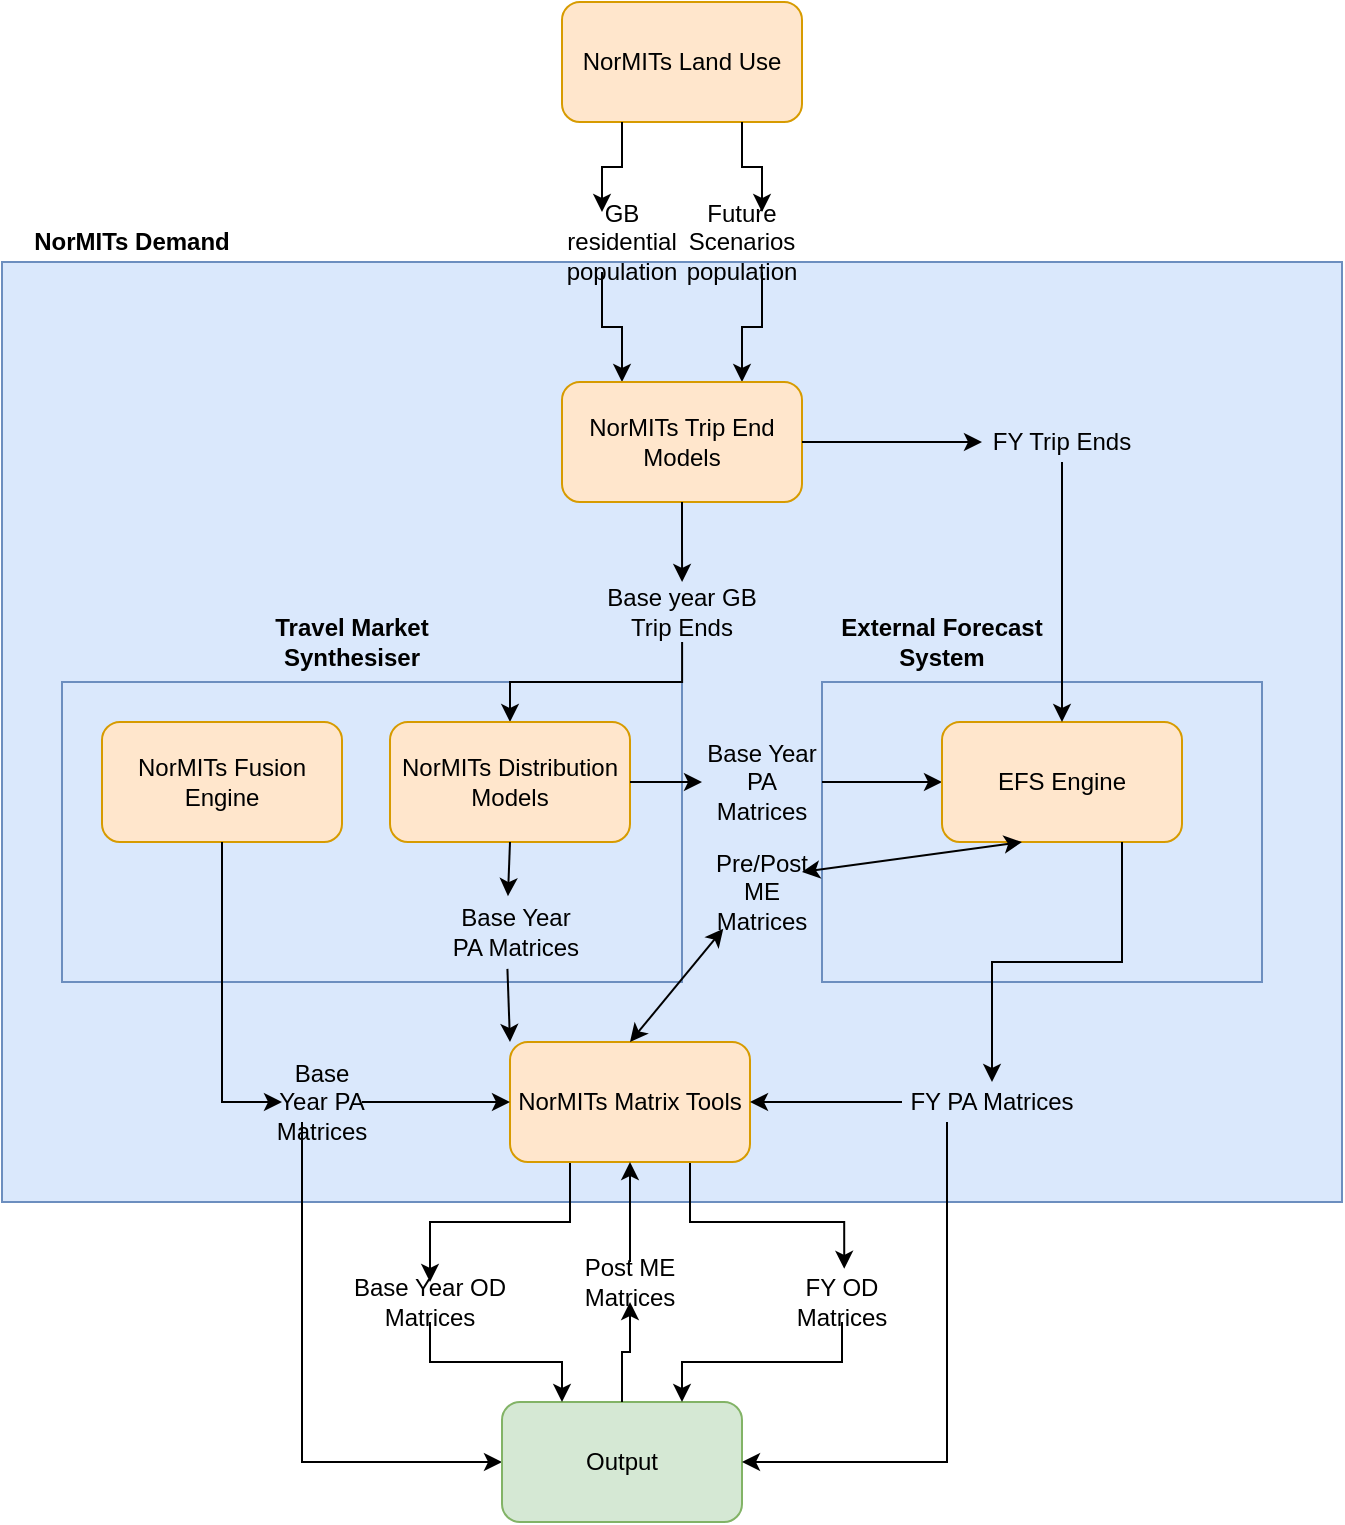 <mxfile version="14.0.1" type="device"><diagram id="C5RBs43oDa-KdzZeNtuy" name="Page-1"><mxGraphModel dx="1684" dy="872" grid="1" gridSize="10" guides="1" tooltips="1" connect="1" arrows="1" fold="1" page="1" pageScale="1" pageWidth="827" pageHeight="1169" math="0" shadow="0"><root><mxCell id="WIyWlLk6GJQsqaUBKTNV-0"/><mxCell id="WIyWlLk6GJQsqaUBKTNV-1" parent="WIyWlLk6GJQsqaUBKTNV-0"/><mxCell id="84nA1yz6snF1AJvq_4vm-4" value="" style="rounded=0;whiteSpace=wrap;html=1;fillColor=#dae8fc;strokeColor=#6c8ebf;" parent="WIyWlLk6GJQsqaUBKTNV-1" vertex="1"><mxGeometry x="120" y="250" width="670" height="470" as="geometry"/></mxCell><mxCell id="84nA1yz6snF1AJvq_4vm-9" value="" style="rounded=0;whiteSpace=wrap;html=1;fillColor=#dae8fc;strokeColor=#6c8ebf;" parent="WIyWlLk6GJQsqaUBKTNV-1" vertex="1"><mxGeometry x="150" y="460" width="310" height="150" as="geometry"/></mxCell><mxCell id="84nA1yz6snF1AJvq_4vm-91" style="edgeStyle=orthogonalEdgeStyle;rounded=0;orthogonalLoop=1;jettySize=auto;html=1;exitX=0.25;exitY=1;exitDx=0;exitDy=0;entryX=0.25;entryY=0;entryDx=0;entryDy=0;" parent="WIyWlLk6GJQsqaUBKTNV-1" source="84nA1yz6snF1AJvq_4vm-3" target="84nA1yz6snF1AJvq_4vm-6" edge="1"><mxGeometry relative="1" as="geometry"/></mxCell><mxCell id="84nA1yz6snF1AJvq_4vm-92" style="edgeStyle=orthogonalEdgeStyle;rounded=0;orthogonalLoop=1;jettySize=auto;html=1;exitX=0.75;exitY=1;exitDx=0;exitDy=0;entryX=0.75;entryY=0;entryDx=0;entryDy=0;" parent="WIyWlLk6GJQsqaUBKTNV-1" source="84nA1yz6snF1AJvq_4vm-36" target="84nA1yz6snF1AJvq_4vm-6" edge="1"><mxGeometry relative="1" as="geometry"/></mxCell><mxCell id="84nA1yz6snF1AJvq_4vm-0" value="NorMITs Land Use" style="rounded=1;whiteSpace=wrap;html=1;fillColor=#ffe6cc;strokeColor=#d79b00;" parent="WIyWlLk6GJQsqaUBKTNV-1" vertex="1"><mxGeometry x="400" y="120" width="120" height="60" as="geometry"/></mxCell><mxCell id="84nA1yz6snF1AJvq_4vm-5" value="NorMITs Demand" style="text;html=1;strokeColor=none;fillColor=none;align=center;verticalAlign=middle;whiteSpace=wrap;rounded=0;fontStyle=1" parent="WIyWlLk6GJQsqaUBKTNV-1" vertex="1"><mxGeometry x="120" y="230" width="130" height="20" as="geometry"/></mxCell><mxCell id="84nA1yz6snF1AJvq_4vm-15" value="" style="edgeStyle=orthogonalEdgeStyle;rounded=0;orthogonalLoop=1;jettySize=auto;html=1;" parent="WIyWlLk6GJQsqaUBKTNV-1" source="84nA1yz6snF1AJvq_4vm-22" target="84nA1yz6snF1AJvq_4vm-13" edge="1"><mxGeometry relative="1" as="geometry"/></mxCell><mxCell id="84nA1yz6snF1AJvq_4vm-6" value="NorMITs Trip End Models" style="rounded=1;whiteSpace=wrap;html=1;fillColor=#ffe6cc;strokeColor=#d79b00;" parent="WIyWlLk6GJQsqaUBKTNV-1" vertex="1"><mxGeometry x="400" y="310" width="120" height="60" as="geometry"/></mxCell><mxCell id="84nA1yz6snF1AJvq_4vm-10" value="External Forecast System" style="text;html=1;strokeColor=none;fillColor=none;align=center;verticalAlign=middle;whiteSpace=wrap;rounded=0;fontStyle=1" parent="WIyWlLk6GJQsqaUBKTNV-1" vertex="1"><mxGeometry x="535" y="430" width="110" height="20" as="geometry"/></mxCell><mxCell id="84nA1yz6snF1AJvq_4vm-11" value="" style="rounded=0;whiteSpace=wrap;html=1;fillColor=#dae8fc;strokeColor=#6c8ebf;" parent="WIyWlLk6GJQsqaUBKTNV-1" vertex="1"><mxGeometry x="530" y="460" width="220" height="150" as="geometry"/></mxCell><mxCell id="84nA1yz6snF1AJvq_4vm-12" value="Travel Market Synthesiser" style="text;html=1;strokeColor=none;fillColor=none;align=center;verticalAlign=middle;whiteSpace=wrap;rounded=0;fontStyle=1" parent="WIyWlLk6GJQsqaUBKTNV-1" vertex="1"><mxGeometry x="220" y="430" width="150" height="20" as="geometry"/></mxCell><mxCell id="84nA1yz6snF1AJvq_4vm-48" style="edgeStyle=orthogonalEdgeStyle;rounded=0;orthogonalLoop=1;jettySize=auto;html=1;exitX=1;exitY=0.5;exitDx=0;exitDy=0;" parent="WIyWlLk6GJQsqaUBKTNV-1" source="84nA1yz6snF1AJvq_4vm-49" target="84nA1yz6snF1AJvq_4vm-38" edge="1"><mxGeometry relative="1" as="geometry"/></mxCell><mxCell id="84nA1yz6snF1AJvq_4vm-13" value="NorMITs Distribution Models" style="rounded=1;whiteSpace=wrap;html=1;fillColor=#ffe6cc;strokeColor=#d79b00;" parent="WIyWlLk6GJQsqaUBKTNV-1" vertex="1"><mxGeometry x="314" y="480" width="120" height="60" as="geometry"/></mxCell><mxCell id="84nA1yz6snF1AJvq_4vm-87" style="edgeStyle=orthogonalEdgeStyle;rounded=0;orthogonalLoop=1;jettySize=auto;html=1;exitX=0.25;exitY=1;exitDx=0;exitDy=0;entryX=0.5;entryY=0;entryDx=0;entryDy=0;" parent="WIyWlLk6GJQsqaUBKTNV-1" source="84nA1yz6snF1AJvq_4vm-14" target="84nA1yz6snF1AJvq_4vm-86" edge="1"><mxGeometry relative="1" as="geometry"/></mxCell><mxCell id="84nA1yz6snF1AJvq_4vm-89" style="edgeStyle=orthogonalEdgeStyle;rounded=0;orthogonalLoop=1;jettySize=auto;html=1;exitX=0.75;exitY=1;exitDx=0;exitDy=0;entryX=0.514;entryY=-0.329;entryDx=0;entryDy=0;entryPerimeter=0;" parent="WIyWlLk6GJQsqaUBKTNV-1" source="84nA1yz6snF1AJvq_4vm-14" target="84nA1yz6snF1AJvq_4vm-82" edge="1"><mxGeometry relative="1" as="geometry"/></mxCell><mxCell id="84nA1yz6snF1AJvq_4vm-14" value="NorMITs Matrix Tools" style="rounded=1;whiteSpace=wrap;html=1;fillColor=#ffe6cc;strokeColor=#d79b00;" parent="WIyWlLk6GJQsqaUBKTNV-1" vertex="1"><mxGeometry x="374" y="640" width="120" height="60" as="geometry"/></mxCell><mxCell id="84nA1yz6snF1AJvq_4vm-47" style="edgeStyle=orthogonalEdgeStyle;rounded=0;orthogonalLoop=1;jettySize=auto;html=1;exitX=1;exitY=0.5;exitDx=0;exitDy=0;entryX=0;entryY=0.5;entryDx=0;entryDy=0;" parent="WIyWlLk6GJQsqaUBKTNV-1" source="84nA1yz6snF1AJvq_4vm-19" target="84nA1yz6snF1AJvq_4vm-14" edge="1"><mxGeometry relative="1" as="geometry"/></mxCell><mxCell id="84nA1yz6snF1AJvq_4vm-16" value="NorMITs Fusion Engine" style="rounded=1;whiteSpace=wrap;html=1;fillColor=#ffe6cc;strokeColor=#d79b00;" parent="WIyWlLk6GJQsqaUBKTNV-1" vertex="1"><mxGeometry x="170" y="480" width="120" height="60" as="geometry"/></mxCell><mxCell id="84nA1yz6snF1AJvq_4vm-17" value="" style="endArrow=classic;html=1;exitX=0.435;exitY=1.421;exitDx=0;exitDy=0;entryX=0;entryY=0;entryDx=0;entryDy=0;exitPerimeter=0;" parent="WIyWlLk6GJQsqaUBKTNV-1" source="84nA1yz6snF1AJvq_4vm-24" target="84nA1yz6snF1AJvq_4vm-14" edge="1"><mxGeometry width="50" height="50" relative="1" as="geometry"><mxPoint x="390" y="620" as="sourcePoint"/><mxPoint x="440" y="570" as="targetPoint"/></mxGeometry></mxCell><mxCell id="84nA1yz6snF1AJvq_4vm-75" style="edgeStyle=orthogonalEdgeStyle;rounded=0;orthogonalLoop=1;jettySize=auto;html=1;exitX=0;exitY=0.5;exitDx=0;exitDy=0;entryX=1;entryY=0.5;entryDx=0;entryDy=0;" parent="WIyWlLk6GJQsqaUBKTNV-1" source="84nA1yz6snF1AJvq_4vm-78" target="84nA1yz6snF1AJvq_4vm-14" edge="1"><mxGeometry relative="1" as="geometry"/></mxCell><mxCell id="84nA1yz6snF1AJvq_4vm-38" value="EFS Engine" style="rounded=1;whiteSpace=wrap;html=1;fillColor=#ffe6cc;strokeColor=#d79b00;" parent="WIyWlLk6GJQsqaUBKTNV-1" vertex="1"><mxGeometry x="590" y="480" width="120" height="60" as="geometry"/></mxCell><mxCell id="84nA1yz6snF1AJvq_4vm-45" style="edgeStyle=orthogonalEdgeStyle;rounded=0;orthogonalLoop=1;jettySize=auto;html=1;entryX=0.5;entryY=0;entryDx=0;entryDy=0;" parent="WIyWlLk6GJQsqaUBKTNV-1" source="84nA1yz6snF1AJvq_4vm-97" target="84nA1yz6snF1AJvq_4vm-38" edge="1"><mxGeometry relative="1" as="geometry"/></mxCell><mxCell id="84nA1yz6snF1AJvq_4vm-55" style="edgeStyle=orthogonalEdgeStyle;rounded=0;orthogonalLoop=1;jettySize=auto;html=1;exitX=0.5;exitY=1;exitDx=0;exitDy=0;" parent="WIyWlLk6GJQsqaUBKTNV-1" edge="1"><mxGeometry relative="1" as="geometry"><mxPoint x="500" y="594.5" as="sourcePoint"/><mxPoint x="500" y="594.5" as="targetPoint"/></mxGeometry></mxCell><mxCell id="84nA1yz6snF1AJvq_4vm-49" value="Base Year PA Matrices" style="text;html=1;strokeColor=none;fillColor=none;align=center;verticalAlign=middle;whiteSpace=wrap;rounded=0;" parent="WIyWlLk6GJQsqaUBKTNV-1" vertex="1"><mxGeometry x="470" y="490" width="60" height="40" as="geometry"/></mxCell><mxCell id="84nA1yz6snF1AJvq_4vm-57" style="edgeStyle=orthogonalEdgeStyle;rounded=0;orthogonalLoop=1;jettySize=auto;html=1;exitX=1;exitY=0.5;exitDx=0;exitDy=0;" parent="WIyWlLk6GJQsqaUBKTNV-1" source="84nA1yz6snF1AJvq_4vm-13" target="84nA1yz6snF1AJvq_4vm-49" edge="1"><mxGeometry relative="1" as="geometry"><mxPoint x="434" y="510" as="sourcePoint"/><mxPoint x="500" y="510" as="targetPoint"/></mxGeometry></mxCell><mxCell id="84nA1yz6snF1AJvq_4vm-24" value="Base Year PA Matrices" style="text;html=1;strokeColor=none;fillColor=none;align=center;verticalAlign=middle;whiteSpace=wrap;rounded=0;" parent="WIyWlLk6GJQsqaUBKTNV-1" vertex="1"><mxGeometry x="344" y="575" width="66" height="20" as="geometry"/></mxCell><mxCell id="84nA1yz6snF1AJvq_4vm-58" value="" style="endArrow=classic;html=1;exitX=0.5;exitY=1;exitDx=0;exitDy=0;entryX=0.439;entryY=-0.397;entryDx=0;entryDy=0;entryPerimeter=0;" parent="WIyWlLk6GJQsqaUBKTNV-1" source="84nA1yz6snF1AJvq_4vm-13" target="84nA1yz6snF1AJvq_4vm-24" edge="1"><mxGeometry width="50" height="50" relative="1" as="geometry"><mxPoint x="374" y="540" as="sourcePoint"/><mxPoint x="374" y="640" as="targetPoint"/></mxGeometry></mxCell><mxCell id="84nA1yz6snF1AJvq_4vm-77" style="edgeStyle=orthogonalEdgeStyle;rounded=0;orthogonalLoop=1;jettySize=auto;html=1;exitX=0.25;exitY=1;exitDx=0;exitDy=0;entryX=0;entryY=0.5;entryDx=0;entryDy=0;" parent="WIyWlLk6GJQsqaUBKTNV-1" source="84nA1yz6snF1AJvq_4vm-19" target="84nA1yz6snF1AJvq_4vm-76" edge="1"><mxGeometry relative="1" as="geometry"/></mxCell><mxCell id="84nA1yz6snF1AJvq_4vm-19" value="Base Year PA Matrices" style="text;html=1;strokeColor=none;fillColor=none;align=center;verticalAlign=middle;whiteSpace=wrap;rounded=0;" parent="WIyWlLk6GJQsqaUBKTNV-1" vertex="1"><mxGeometry x="260" y="660" width="40" height="20" as="geometry"/></mxCell><mxCell id="84nA1yz6snF1AJvq_4vm-62" style="edgeStyle=orthogonalEdgeStyle;rounded=0;orthogonalLoop=1;jettySize=auto;html=1;exitX=0.5;exitY=1;exitDx=0;exitDy=0;entryX=0;entryY=0.5;entryDx=0;entryDy=0;" parent="WIyWlLk6GJQsqaUBKTNV-1" source="84nA1yz6snF1AJvq_4vm-16" target="84nA1yz6snF1AJvq_4vm-19" edge="1"><mxGeometry relative="1" as="geometry"><mxPoint x="230" y="540" as="sourcePoint"/><mxPoint x="374" y="670" as="targetPoint"/></mxGeometry></mxCell><mxCell id="84nA1yz6snF1AJvq_4vm-68" value="Pre/Post ME Matrices" style="text;html=1;strokeColor=none;fillColor=none;align=center;verticalAlign=middle;whiteSpace=wrap;rounded=0;" parent="WIyWlLk6GJQsqaUBKTNV-1" vertex="1"><mxGeometry x="480" y="555" width="40" height="20" as="geometry"/></mxCell><mxCell id="84nA1yz6snF1AJvq_4vm-69" value="" style="endArrow=classic;startArrow=classic;html=1;exitX=0.5;exitY=0;exitDx=0;exitDy=0;entryX=0.016;entryY=1.421;entryDx=0;entryDy=0;entryPerimeter=0;" parent="WIyWlLk6GJQsqaUBKTNV-1" source="84nA1yz6snF1AJvq_4vm-14" target="84nA1yz6snF1AJvq_4vm-68" edge="1"><mxGeometry width="50" height="50" relative="1" as="geometry"><mxPoint x="535" y="680" as="sourcePoint"/><mxPoint x="585" y="630" as="targetPoint"/></mxGeometry></mxCell><mxCell id="84nA1yz6snF1AJvq_4vm-73" value="" style="endArrow=classic;startArrow=classic;html=1;exitX=1;exitY=0;exitDx=0;exitDy=0;entryX=0.333;entryY=1;entryDx=0;entryDy=0;entryPerimeter=0;" parent="WIyWlLk6GJQsqaUBKTNV-1" source="84nA1yz6snF1AJvq_4vm-68" target="84nA1yz6snF1AJvq_4vm-38" edge="1"><mxGeometry width="50" height="50" relative="1" as="geometry"><mxPoint x="390" y="510" as="sourcePoint"/><mxPoint x="440" y="460" as="targetPoint"/></mxGeometry></mxCell><mxCell id="Iy8C_a_n2SiAuP8EBuxL-0" style="edgeStyle=orthogonalEdgeStyle;rounded=0;orthogonalLoop=1;jettySize=auto;html=1;exitX=0.5;exitY=0;exitDx=0;exitDy=0;entryX=0.5;entryY=1;entryDx=0;entryDy=0;" edge="1" parent="WIyWlLk6GJQsqaUBKTNV-1" source="Iy8C_a_n2SiAuP8EBuxL-1" target="84nA1yz6snF1AJvq_4vm-14"><mxGeometry relative="1" as="geometry"/></mxCell><mxCell id="84nA1yz6snF1AJvq_4vm-76" value="Output" style="rounded=1;whiteSpace=wrap;html=1;fillColor=#d5e8d4;strokeColor=#82b366;" parent="WIyWlLk6GJQsqaUBKTNV-1" vertex="1"><mxGeometry x="370" y="820" width="120" height="60" as="geometry"/></mxCell><mxCell id="84nA1yz6snF1AJvq_4vm-80" style="edgeStyle=orthogonalEdgeStyle;rounded=0;orthogonalLoop=1;jettySize=auto;html=1;exitX=0.25;exitY=1;exitDx=0;exitDy=0;entryX=1;entryY=0.5;entryDx=0;entryDy=0;" parent="WIyWlLk6GJQsqaUBKTNV-1" source="84nA1yz6snF1AJvq_4vm-78" target="84nA1yz6snF1AJvq_4vm-76" edge="1"><mxGeometry relative="1" as="geometry"/></mxCell><mxCell id="84nA1yz6snF1AJvq_4vm-78" value="FY PA Matrices" style="text;html=1;strokeColor=none;fillColor=none;align=center;verticalAlign=middle;whiteSpace=wrap;rounded=0;" parent="WIyWlLk6GJQsqaUBKTNV-1" vertex="1"><mxGeometry x="570" y="660" width="90" height="20" as="geometry"/></mxCell><mxCell id="84nA1yz6snF1AJvq_4vm-79" style="edgeStyle=orthogonalEdgeStyle;rounded=0;orthogonalLoop=1;jettySize=auto;html=1;exitX=0.75;exitY=1;exitDx=0;exitDy=0;entryX=0.5;entryY=0;entryDx=0;entryDy=0;" parent="WIyWlLk6GJQsqaUBKTNV-1" source="84nA1yz6snF1AJvq_4vm-38" target="84nA1yz6snF1AJvq_4vm-78" edge="1"><mxGeometry relative="1" as="geometry"><mxPoint x="590" y="540" as="sourcePoint"/><mxPoint x="494" y="670" as="targetPoint"/></mxGeometry></mxCell><mxCell id="84nA1yz6snF1AJvq_4vm-90" style="edgeStyle=orthogonalEdgeStyle;rounded=0;orthogonalLoop=1;jettySize=auto;html=1;exitX=0.5;exitY=1;exitDx=0;exitDy=0;entryX=0.75;entryY=0;entryDx=0;entryDy=0;" parent="WIyWlLk6GJQsqaUBKTNV-1" source="84nA1yz6snF1AJvq_4vm-82" target="84nA1yz6snF1AJvq_4vm-76" edge="1"><mxGeometry relative="1" as="geometry"/></mxCell><mxCell id="84nA1yz6snF1AJvq_4vm-82" value="FY OD Matrices" style="text;html=1;strokeColor=none;fillColor=none;align=center;verticalAlign=middle;whiteSpace=wrap;rounded=0;" parent="WIyWlLk6GJQsqaUBKTNV-1" vertex="1"><mxGeometry x="500" y="760" width="80" height="20" as="geometry"/></mxCell><mxCell id="84nA1yz6snF1AJvq_4vm-88" style="edgeStyle=orthogonalEdgeStyle;rounded=0;orthogonalLoop=1;jettySize=auto;html=1;exitX=0.5;exitY=1;exitDx=0;exitDy=0;entryX=0.25;entryY=0;entryDx=0;entryDy=0;" parent="WIyWlLk6GJQsqaUBKTNV-1" source="84nA1yz6snF1AJvq_4vm-86" target="84nA1yz6snF1AJvq_4vm-76" edge="1"><mxGeometry relative="1" as="geometry"/></mxCell><mxCell id="84nA1yz6snF1AJvq_4vm-86" value="Base Year OD Matrices" style="text;html=1;strokeColor=none;fillColor=none;align=center;verticalAlign=middle;whiteSpace=wrap;rounded=0;" parent="WIyWlLk6GJQsqaUBKTNV-1" vertex="1"><mxGeometry x="294" y="760" width="80" height="20" as="geometry"/></mxCell><mxCell id="84nA1yz6snF1AJvq_4vm-36" value="Future Scenarios population" style="text;html=1;strokeColor=none;fillColor=none;align=center;verticalAlign=middle;whiteSpace=wrap;rounded=0;" parent="WIyWlLk6GJQsqaUBKTNV-1" vertex="1"><mxGeometry x="470" y="225" width="40" height="30" as="geometry"/></mxCell><mxCell id="84nA1yz6snF1AJvq_4vm-93" style="edgeStyle=orthogonalEdgeStyle;rounded=0;orthogonalLoop=1;jettySize=auto;html=1;exitX=0.75;exitY=1;exitDx=0;exitDy=0;entryX=0.75;entryY=0;entryDx=0;entryDy=0;" parent="WIyWlLk6GJQsqaUBKTNV-1" source="84nA1yz6snF1AJvq_4vm-0" target="84nA1yz6snF1AJvq_4vm-36" edge="1"><mxGeometry relative="1" as="geometry"><mxPoint x="490" y="180" as="sourcePoint"/><mxPoint x="490" y="310" as="targetPoint"/></mxGeometry></mxCell><mxCell id="84nA1yz6snF1AJvq_4vm-3" value="GB residential population" style="text;html=1;strokeColor=none;fillColor=none;align=center;verticalAlign=middle;whiteSpace=wrap;rounded=0;" parent="WIyWlLk6GJQsqaUBKTNV-1" vertex="1"><mxGeometry x="410" y="225" width="40" height="30" as="geometry"/></mxCell><mxCell id="84nA1yz6snF1AJvq_4vm-95" style="edgeStyle=orthogonalEdgeStyle;rounded=0;orthogonalLoop=1;jettySize=auto;html=1;exitX=0.25;exitY=1;exitDx=0;exitDy=0;entryX=0.25;entryY=0;entryDx=0;entryDy=0;" parent="WIyWlLk6GJQsqaUBKTNV-1" source="84nA1yz6snF1AJvq_4vm-0" target="84nA1yz6snF1AJvq_4vm-3" edge="1"><mxGeometry relative="1" as="geometry"><mxPoint x="430" y="180" as="sourcePoint"/><mxPoint x="430" y="310" as="targetPoint"/></mxGeometry></mxCell><mxCell id="84nA1yz6snF1AJvq_4vm-22" value="Base year GB Trip Ends" style="text;html=1;strokeColor=none;fillColor=none;align=center;verticalAlign=middle;whiteSpace=wrap;rounded=0;" parent="WIyWlLk6GJQsqaUBKTNV-1" vertex="1"><mxGeometry x="421.25" y="410" width="77.5" height="30" as="geometry"/></mxCell><mxCell id="84nA1yz6snF1AJvq_4vm-96" value="" style="edgeStyle=orthogonalEdgeStyle;rounded=0;orthogonalLoop=1;jettySize=auto;html=1;" parent="WIyWlLk6GJQsqaUBKTNV-1" source="84nA1yz6snF1AJvq_4vm-6" target="84nA1yz6snF1AJvq_4vm-22" edge="1"><mxGeometry relative="1" as="geometry"><mxPoint x="460" y="370" as="sourcePoint"/><mxPoint x="374" y="480" as="targetPoint"/></mxGeometry></mxCell><mxCell id="84nA1yz6snF1AJvq_4vm-97" value="FY Trip Ends" style="text;html=1;strokeColor=none;fillColor=none;align=center;verticalAlign=middle;whiteSpace=wrap;rounded=0;" parent="WIyWlLk6GJQsqaUBKTNV-1" vertex="1"><mxGeometry x="610" y="330" width="80" height="20" as="geometry"/></mxCell><mxCell id="84nA1yz6snF1AJvq_4vm-99" style="edgeStyle=orthogonalEdgeStyle;rounded=0;orthogonalLoop=1;jettySize=auto;html=1;exitX=1;exitY=0.5;exitDx=0;exitDy=0;entryX=0;entryY=0.5;entryDx=0;entryDy=0;" parent="WIyWlLk6GJQsqaUBKTNV-1" source="84nA1yz6snF1AJvq_4vm-6" target="84nA1yz6snF1AJvq_4vm-97" edge="1"><mxGeometry relative="1" as="geometry"><mxPoint x="520" y="340" as="sourcePoint"/><mxPoint x="650" y="480" as="targetPoint"/></mxGeometry></mxCell><mxCell id="Iy8C_a_n2SiAuP8EBuxL-1" value="Post ME Matrices" style="text;html=1;strokeColor=none;fillColor=none;align=center;verticalAlign=middle;whiteSpace=wrap;rounded=0;" vertex="1" parent="WIyWlLk6GJQsqaUBKTNV-1"><mxGeometry x="414" y="750" width="40" height="20" as="geometry"/></mxCell><mxCell id="Iy8C_a_n2SiAuP8EBuxL-2" style="edgeStyle=orthogonalEdgeStyle;rounded=0;orthogonalLoop=1;jettySize=auto;html=1;exitX=0.5;exitY=0;exitDx=0;exitDy=0;entryX=0.5;entryY=1;entryDx=0;entryDy=0;" edge="1" parent="WIyWlLk6GJQsqaUBKTNV-1" source="84nA1yz6snF1AJvq_4vm-76" target="Iy8C_a_n2SiAuP8EBuxL-1"><mxGeometry relative="1" as="geometry"><mxPoint x="430" y="820" as="sourcePoint"/><mxPoint x="434" y="700" as="targetPoint"/></mxGeometry></mxCell></root></mxGraphModel></diagram></mxfile>